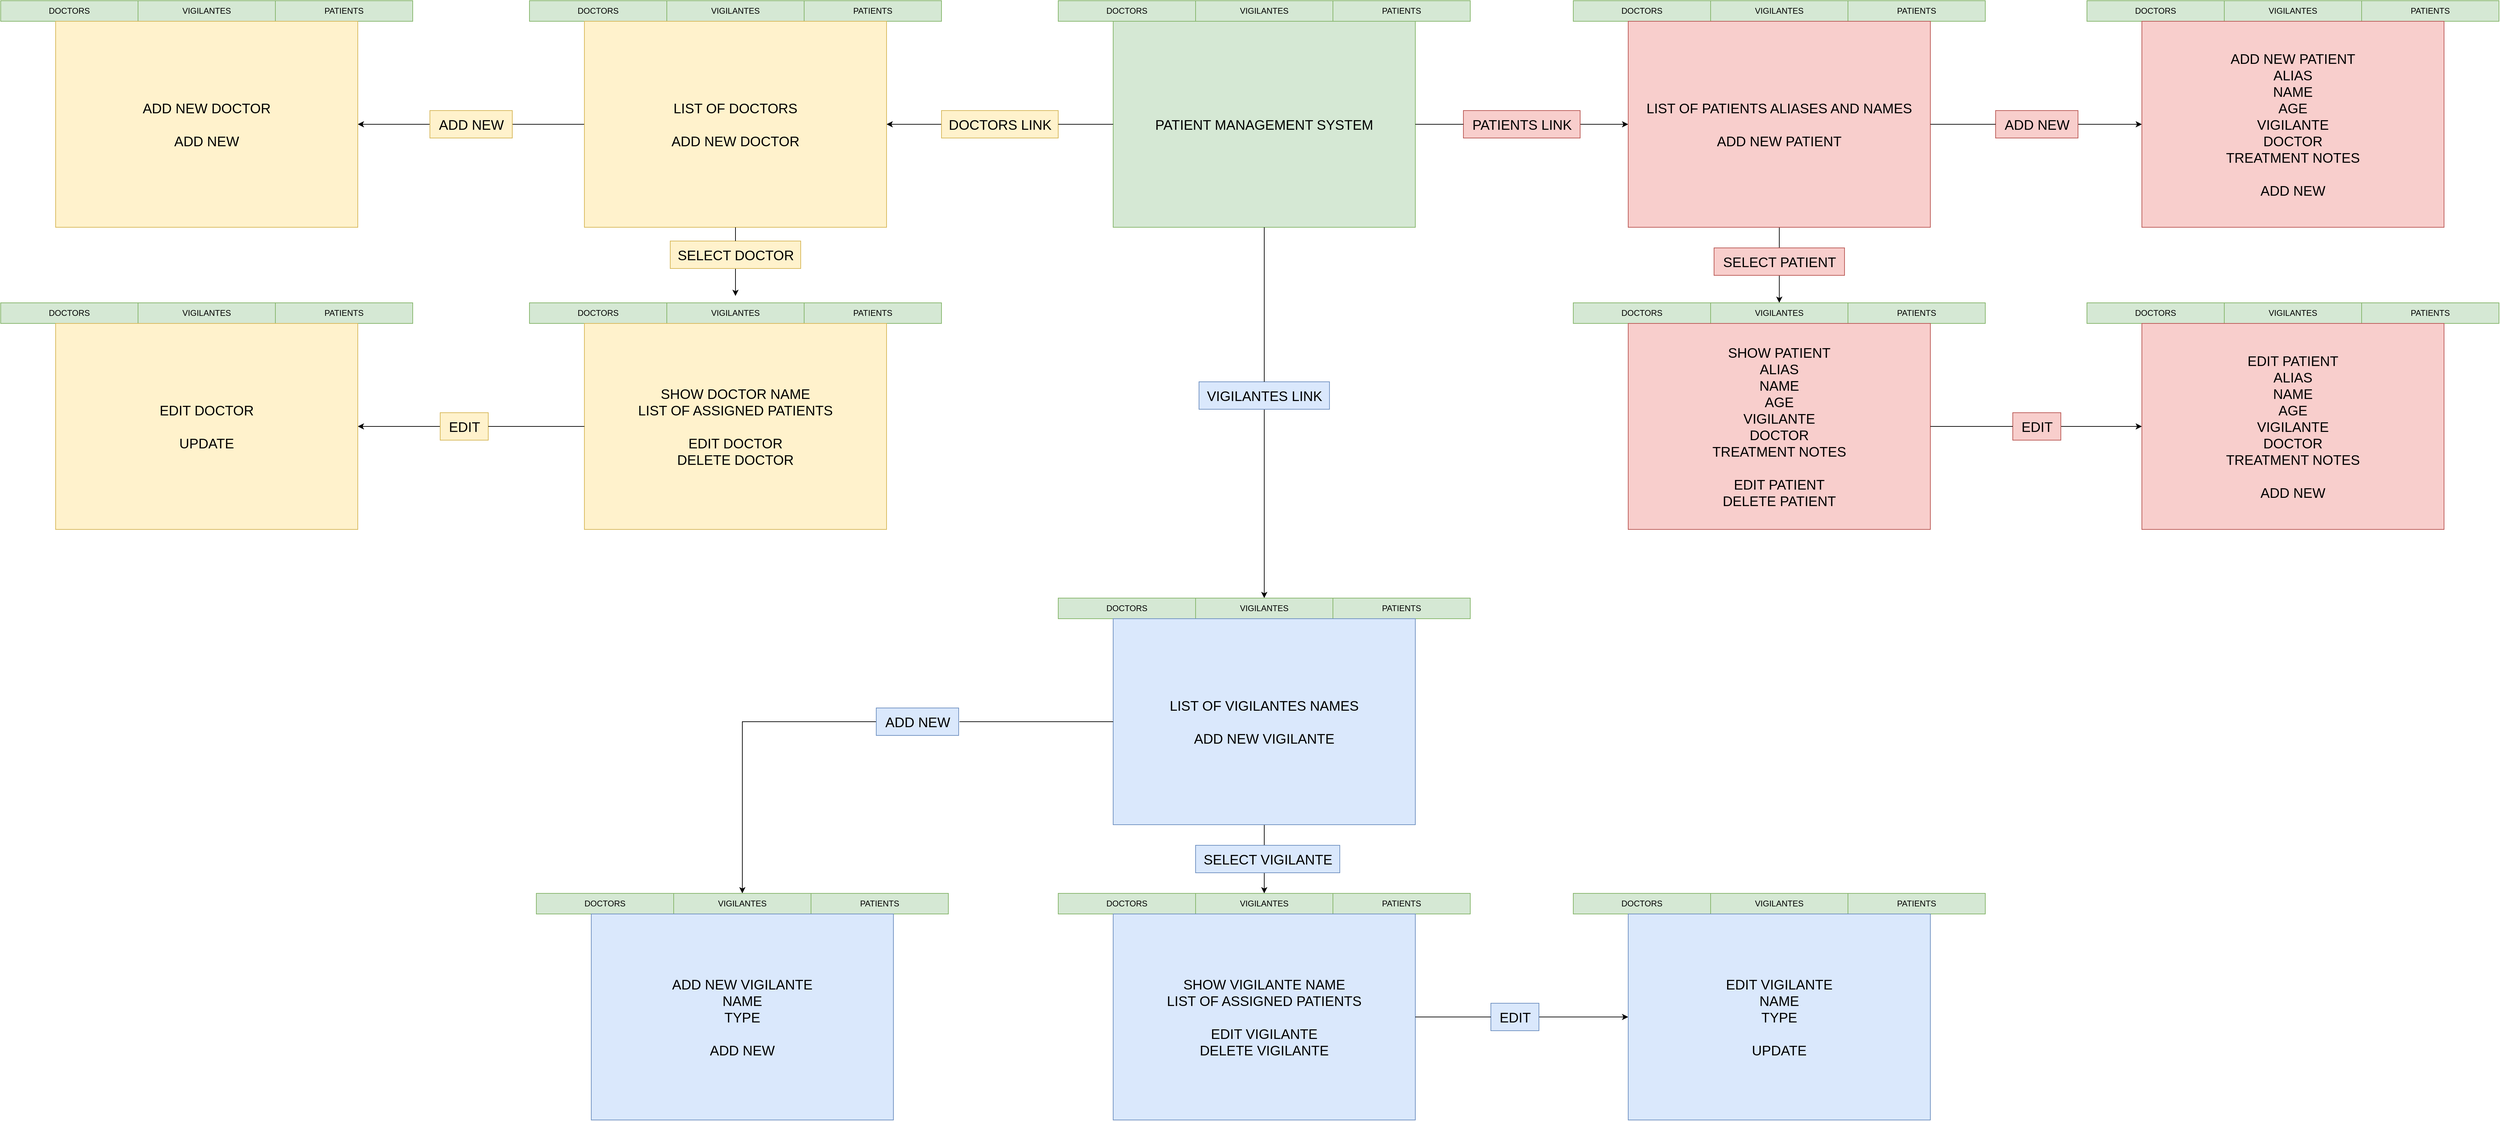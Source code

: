<mxfile version="20.7.4" type="github">
  <diagram id="yAcLhanDVdrnNnhjpeA5" name="Page-1">
    <mxGraphModel dx="4830" dy="1800" grid="1" gridSize="10" guides="1" tooltips="1" connect="1" arrows="1" fold="1" page="1" pageScale="1" pageWidth="827" pageHeight="1169" math="0" shadow="0">
      <root>
        <mxCell id="0" />
        <mxCell id="1" parent="0" />
        <mxCell id="M96NEgAKH5dN4HArhEmM-1" value="DOCTORS" style="rounded=0;whiteSpace=wrap;html=1;fillColor=#d5e8d4;strokeColor=#82b366;" vertex="1" parent="1">
          <mxGeometry x="80" y="10" width="200" height="30" as="geometry" />
        </mxCell>
        <mxCell id="M96NEgAKH5dN4HArhEmM-2" value="VIGILANTES" style="rounded=0;whiteSpace=wrap;html=1;fillColor=#d5e8d4;strokeColor=#82b366;" vertex="1" parent="1">
          <mxGeometry x="280" y="10" width="200" height="30" as="geometry" />
        </mxCell>
        <mxCell id="M96NEgAKH5dN4HArhEmM-3" value="PATIENTS" style="rounded=0;whiteSpace=wrap;html=1;fillColor=#d5e8d4;strokeColor=#82b366;" vertex="1" parent="1">
          <mxGeometry x="480" y="10" width="200" height="30" as="geometry" />
        </mxCell>
        <mxCell id="M96NEgAKH5dN4HArhEmM-35" value="" style="edgeStyle=orthogonalEdgeStyle;rounded=0;orthogonalLoop=1;jettySize=auto;html=1;fontSize=20;startArrow=none;" edge="1" parent="1" source="M96NEgAKH5dN4HArhEmM-44" target="M96NEgAKH5dN4HArhEmM-32">
          <mxGeometry relative="1" as="geometry" />
        </mxCell>
        <mxCell id="M96NEgAKH5dN4HArhEmM-95" style="edgeStyle=orthogonalEdgeStyle;rounded=0;orthogonalLoop=1;jettySize=auto;html=1;fontSize=20;startArrow=none;" edge="1" parent="1" source="M96NEgAKH5dN4HArhEmM-42" target="M96NEgAKH5dN4HArhEmM-20">
          <mxGeometry relative="1" as="geometry" />
        </mxCell>
        <mxCell id="M96NEgAKH5dN4HArhEmM-97" style="edgeStyle=orthogonalEdgeStyle;rounded=0;orthogonalLoop=1;jettySize=auto;html=1;exitX=0;exitY=0.5;exitDx=0;exitDy=0;entryX=1;entryY=0.5;entryDx=0;entryDy=0;fontSize=20;startArrow=none;" edge="1" parent="1" source="M96NEgAKH5dN4HArhEmM-43" target="M96NEgAKH5dN4HArhEmM-10">
          <mxGeometry relative="1" as="geometry" />
        </mxCell>
        <mxCell id="M96NEgAKH5dN4HArhEmM-4" value="&lt;font style=&quot;font-size: 20px;&quot;&gt;PATIENT MANAGEMENT SYSTEM&lt;/font&gt;" style="rounded=0;whiteSpace=wrap;html=1;fillColor=#d5e8d4;strokeColor=#82b366;" vertex="1" parent="1">
          <mxGeometry x="160" y="40" width="440" height="300" as="geometry" />
        </mxCell>
        <mxCell id="M96NEgAKH5dN4HArhEmM-7" value="DOCTORS" style="rounded=0;whiteSpace=wrap;html=1;fillColor=#d5e8d4;strokeColor=#82b366;" vertex="1" parent="1">
          <mxGeometry x="-690" y="10" width="200" height="30" as="geometry" />
        </mxCell>
        <mxCell id="M96NEgAKH5dN4HArhEmM-8" value="VIGILANTES" style="rounded=0;whiteSpace=wrap;html=1;fillColor=#d5e8d4;strokeColor=#82b366;" vertex="1" parent="1">
          <mxGeometry x="-490" y="10" width="200" height="30" as="geometry" />
        </mxCell>
        <mxCell id="M96NEgAKH5dN4HArhEmM-9" value="PATIENTS" style="rounded=0;whiteSpace=wrap;html=1;fillColor=#d5e8d4;strokeColor=#82b366;" vertex="1" parent="1">
          <mxGeometry x="-290" y="10" width="200" height="30" as="geometry" />
        </mxCell>
        <mxCell id="M96NEgAKH5dN4HArhEmM-26" style="edgeStyle=orthogonalEdgeStyle;rounded=0;orthogonalLoop=1;jettySize=auto;html=1;fontSize=20;startArrow=none;" edge="1" parent="1" source="M96NEgAKH5dN4HArhEmM-45">
          <mxGeometry relative="1" as="geometry">
            <mxPoint x="-390" y="440" as="targetPoint" />
          </mxGeometry>
        </mxCell>
        <mxCell id="M96NEgAKH5dN4HArhEmM-48" style="edgeStyle=orthogonalEdgeStyle;rounded=0;orthogonalLoop=1;jettySize=auto;html=1;fontSize=20;entryX=1;entryY=0.5;entryDx=0;entryDy=0;" edge="1" parent="1" source="M96NEgAKH5dN4HArhEmM-10" target="M96NEgAKH5dN4HArhEmM-52">
          <mxGeometry relative="1" as="geometry">
            <mxPoint x="-740" y="190" as="targetPoint" />
          </mxGeometry>
        </mxCell>
        <mxCell id="M96NEgAKH5dN4HArhEmM-10" value="&lt;span style=&quot;font-size: 20px;&quot;&gt;LIST OF DOCTORS&lt;br&gt;&lt;br&gt;ADD NEW DOCTOR&lt;br&gt;&lt;/span&gt;" style="rounded=0;whiteSpace=wrap;html=1;fillColor=#fff2cc;strokeColor=#d6b656;" vertex="1" parent="1">
          <mxGeometry x="-610" y="40" width="440" height="300" as="geometry" />
        </mxCell>
        <mxCell id="M96NEgAKH5dN4HArhEmM-17" value="DOCTORS" style="rounded=0;whiteSpace=wrap;html=1;fillColor=#d5e8d4;strokeColor=#82b366;" vertex="1" parent="1">
          <mxGeometry x="830" y="10" width="200" height="30" as="geometry" />
        </mxCell>
        <mxCell id="M96NEgAKH5dN4HArhEmM-18" value="VIGILANTES" style="rounded=0;whiteSpace=wrap;html=1;fillColor=#d5e8d4;strokeColor=#82b366;" vertex="1" parent="1">
          <mxGeometry x="1030" y="10" width="200" height="30" as="geometry" />
        </mxCell>
        <mxCell id="M96NEgAKH5dN4HArhEmM-19" value="PATIENTS" style="rounded=0;whiteSpace=wrap;html=1;fillColor=#d5e8d4;strokeColor=#82b366;" vertex="1" parent="1">
          <mxGeometry x="1230" y="10" width="200" height="30" as="geometry" />
        </mxCell>
        <mxCell id="M96NEgAKH5dN4HArhEmM-21" style="edgeStyle=orthogonalEdgeStyle;rounded=0;orthogonalLoop=1;jettySize=auto;html=1;fontSize=20;" edge="1" parent="1" source="M96NEgAKH5dN4HArhEmM-20">
          <mxGeometry relative="1" as="geometry">
            <mxPoint x="1130.0" y="450" as="targetPoint" />
          </mxGeometry>
        </mxCell>
        <mxCell id="M96NEgAKH5dN4HArhEmM-58" style="edgeStyle=orthogonalEdgeStyle;rounded=0;orthogonalLoop=1;jettySize=auto;html=1;fontSize=20;entryX=0;entryY=0.5;entryDx=0;entryDy=0;startArrow=none;" edge="1" parent="1" source="M96NEgAKH5dN4HArhEmM-91" target="M96NEgAKH5dN4HArhEmM-62">
          <mxGeometry relative="1" as="geometry">
            <mxPoint x="1570" y="190" as="targetPoint" />
          </mxGeometry>
        </mxCell>
        <mxCell id="M96NEgAKH5dN4HArhEmM-20" value="&lt;font style=&quot;font-size: 20px;&quot;&gt;LIST OF PATIENTS ALIASES AND NAMES&lt;br&gt;&lt;br&gt;ADD NEW PATIENT&lt;br&gt;&lt;/font&gt;" style="rounded=0;whiteSpace=wrap;html=1;fillColor=#f8cecc;strokeColor=#b85450;" vertex="1" parent="1">
          <mxGeometry x="910" y="40" width="440" height="300" as="geometry" />
        </mxCell>
        <mxCell id="M96NEgAKH5dN4HArhEmM-22" value="DOCTORS" style="rounded=0;whiteSpace=wrap;html=1;fillColor=#d5e8d4;strokeColor=#82b366;" vertex="1" parent="1">
          <mxGeometry x="830" y="450" width="200" height="30" as="geometry" />
        </mxCell>
        <mxCell id="M96NEgAKH5dN4HArhEmM-23" value="VIGILANTES" style="rounded=0;whiteSpace=wrap;html=1;fillColor=#d5e8d4;strokeColor=#82b366;" vertex="1" parent="1">
          <mxGeometry x="1030" y="450" width="200" height="30" as="geometry" />
        </mxCell>
        <mxCell id="M96NEgAKH5dN4HArhEmM-24" value="PATIENTS" style="rounded=0;whiteSpace=wrap;html=1;fillColor=#d5e8d4;strokeColor=#82b366;" vertex="1" parent="1">
          <mxGeometry x="1230" y="450" width="200" height="30" as="geometry" />
        </mxCell>
        <mxCell id="M96NEgAKH5dN4HArhEmM-67" style="edgeStyle=orthogonalEdgeStyle;rounded=0;orthogonalLoop=1;jettySize=auto;html=1;entryX=0;entryY=0.5;entryDx=0;entryDy=0;fontSize=20;startArrow=none;" edge="1" parent="1" source="M96NEgAKH5dN4HArhEmM-93" target="M96NEgAKH5dN4HArhEmM-66">
          <mxGeometry relative="1" as="geometry" />
        </mxCell>
        <mxCell id="M96NEgAKH5dN4HArhEmM-25" value="&lt;font style=&quot;font-size: 20px;&quot;&gt;SHOW PATIENT&lt;br&gt;ALIAS&lt;br&gt;NAME&lt;br&gt;AGE&lt;br&gt;VIGILANTE&lt;br&gt;DOCTOR&lt;br&gt;TREATMENT NOTES&lt;br&gt;&lt;br&gt;EDIT PATIENT&lt;br&gt;DELETE PATIENT&lt;br&gt;&lt;/font&gt;" style="rounded=0;whiteSpace=wrap;html=1;fillColor=#f8cecc;strokeColor=#b85450;" vertex="1" parent="1">
          <mxGeometry x="910" y="480" width="440" height="300" as="geometry" />
        </mxCell>
        <mxCell id="M96NEgAKH5dN4HArhEmM-27" value="DOCTORS" style="rounded=0;whiteSpace=wrap;html=1;fillColor=#d5e8d4;strokeColor=#82b366;" vertex="1" parent="1">
          <mxGeometry x="-690" y="450" width="200" height="30" as="geometry" />
        </mxCell>
        <mxCell id="M96NEgAKH5dN4HArhEmM-28" value="VIGILANTES" style="rounded=0;whiteSpace=wrap;html=1;fillColor=#d5e8d4;strokeColor=#82b366;" vertex="1" parent="1">
          <mxGeometry x="-490" y="450" width="200" height="30" as="geometry" />
        </mxCell>
        <mxCell id="M96NEgAKH5dN4HArhEmM-29" value="PATIENTS" style="rounded=0;whiteSpace=wrap;html=1;fillColor=#d5e8d4;strokeColor=#82b366;" vertex="1" parent="1">
          <mxGeometry x="-290" y="450" width="200" height="30" as="geometry" />
        </mxCell>
        <mxCell id="M96NEgAKH5dN4HArhEmM-72" style="edgeStyle=orthogonalEdgeStyle;rounded=0;orthogonalLoop=1;jettySize=auto;html=1;entryX=1;entryY=0.5;entryDx=0;entryDy=0;fontSize=20;startArrow=none;" edge="1" parent="1" source="M96NEgAKH5dN4HArhEmM-85" target="M96NEgAKH5dN4HArhEmM-71">
          <mxGeometry relative="1" as="geometry" />
        </mxCell>
        <mxCell id="M96NEgAKH5dN4HArhEmM-30" value="&lt;font style=&quot;font-size: 20px;&quot;&gt;SHOW DOCTOR NAME&lt;br&gt;LIST OF ASSIGNED PATIENTS&lt;br&gt;&lt;br&gt;EDIT DOCTOR&lt;br&gt;DELETE DOCTOR&lt;br&gt;&lt;/font&gt;" style="rounded=0;whiteSpace=wrap;html=1;fillColor=#fff2cc;strokeColor=#d6b656;" vertex="1" parent="1">
          <mxGeometry x="-610" y="480" width="440" height="300" as="geometry" />
        </mxCell>
        <mxCell id="M96NEgAKH5dN4HArhEmM-31" value="DOCTORS" style="rounded=0;whiteSpace=wrap;html=1;fillColor=#d5e8d4;strokeColor=#82b366;" vertex="1" parent="1">
          <mxGeometry x="80" y="880" width="200" height="30" as="geometry" />
        </mxCell>
        <mxCell id="M96NEgAKH5dN4HArhEmM-32" value="VIGILANTES" style="rounded=0;whiteSpace=wrap;html=1;fillColor=#d5e8d4;strokeColor=#82b366;" vertex="1" parent="1">
          <mxGeometry x="280" y="880" width="200" height="30" as="geometry" />
        </mxCell>
        <mxCell id="M96NEgAKH5dN4HArhEmM-33" value="PATIENTS" style="rounded=0;whiteSpace=wrap;html=1;fillColor=#d5e8d4;strokeColor=#82b366;" vertex="1" parent="1">
          <mxGeometry x="480" y="880" width="200" height="30" as="geometry" />
        </mxCell>
        <mxCell id="M96NEgAKH5dN4HArhEmM-36" style="edgeStyle=orthogonalEdgeStyle;rounded=0;orthogonalLoop=1;jettySize=auto;html=1;fontSize=20;" edge="1" parent="1" source="M96NEgAKH5dN4HArhEmM-34">
          <mxGeometry relative="1" as="geometry">
            <mxPoint x="380.0" y="1310" as="targetPoint" />
          </mxGeometry>
        </mxCell>
        <mxCell id="M96NEgAKH5dN4HArhEmM-82" style="edgeStyle=orthogonalEdgeStyle;rounded=0;orthogonalLoop=1;jettySize=auto;html=1;entryX=0.5;entryY=0;entryDx=0;entryDy=0;fontSize=20;startArrow=none;" edge="1" parent="1" source="M96NEgAKH5dN4HArhEmM-87" target="M96NEgAKH5dN4HArhEmM-79">
          <mxGeometry relative="1" as="geometry" />
        </mxCell>
        <mxCell id="M96NEgAKH5dN4HArhEmM-34" value="&lt;font style=&quot;font-size: 20px;&quot;&gt;LIST OF VIGILANTES NAMES&lt;br&gt;&lt;br&gt;ADD NEW VIGILANTE&lt;br&gt;&lt;/font&gt;" style="rounded=0;whiteSpace=wrap;html=1;fillColor=#dae8fc;strokeColor=#6c8ebf;" vertex="1" parent="1">
          <mxGeometry x="160" y="910" width="440" height="300" as="geometry" />
        </mxCell>
        <mxCell id="M96NEgAKH5dN4HArhEmM-37" value="DOCTORS" style="rounded=0;whiteSpace=wrap;html=1;fillColor=#d5e8d4;strokeColor=#82b366;" vertex="1" parent="1">
          <mxGeometry x="80" y="1310" width="200" height="30" as="geometry" />
        </mxCell>
        <mxCell id="M96NEgAKH5dN4HArhEmM-38" value="VIGILANTES" style="rounded=0;whiteSpace=wrap;html=1;fillColor=#d5e8d4;strokeColor=#82b366;" vertex="1" parent="1">
          <mxGeometry x="280" y="1310" width="200" height="30" as="geometry" />
        </mxCell>
        <mxCell id="M96NEgAKH5dN4HArhEmM-39" value="PATIENTS" style="rounded=0;whiteSpace=wrap;html=1;fillColor=#d5e8d4;strokeColor=#82b366;" vertex="1" parent="1">
          <mxGeometry x="480" y="1310" width="200" height="30" as="geometry" />
        </mxCell>
        <mxCell id="M96NEgAKH5dN4HArhEmM-77" style="edgeStyle=orthogonalEdgeStyle;rounded=0;orthogonalLoop=1;jettySize=auto;html=1;entryX=0;entryY=0.5;entryDx=0;entryDy=0;fontSize=20;startArrow=none;" edge="1" parent="1" source="M96NEgAKH5dN4HArhEmM-89" target="M96NEgAKH5dN4HArhEmM-76">
          <mxGeometry relative="1" as="geometry" />
        </mxCell>
        <mxCell id="M96NEgAKH5dN4HArhEmM-40" value="&lt;font style=&quot;font-size: 20px;&quot;&gt;SHOW VIGILANTE NAME&lt;br&gt;LIST OF ASSIGNED PATIENTS&lt;br&gt;&lt;br&gt;EDIT VIGILANTE&lt;br&gt;DELETE VIGILANTE&lt;br&gt;&lt;/font&gt;" style="rounded=0;whiteSpace=wrap;html=1;fillColor=#dae8fc;strokeColor=#6c8ebf;" vertex="1" parent="1">
          <mxGeometry x="160" y="1340" width="440" height="300" as="geometry" />
        </mxCell>
        <mxCell id="M96NEgAKH5dN4HArhEmM-46" value="SELECT PATIENT" style="text;html=1;align=center;verticalAlign=middle;resizable=0;points=[];autosize=1;strokeColor=#b85450;fillColor=#f8cecc;fontSize=20;" vertex="1" parent="1">
          <mxGeometry x="1035" y="370" width="190" height="40" as="geometry" />
        </mxCell>
        <mxCell id="M96NEgAKH5dN4HArhEmM-47" value="SELECT VIGILANTE" style="text;html=1;align=center;verticalAlign=middle;resizable=0;points=[];autosize=1;strokeColor=#6c8ebf;fillColor=#dae8fc;fontSize=20;" vertex="1" parent="1">
          <mxGeometry x="280" y="1240" width="210" height="40" as="geometry" />
        </mxCell>
        <mxCell id="M96NEgAKH5dN4HArhEmM-49" value="DOCTORS" style="rounded=0;whiteSpace=wrap;html=1;fillColor=#d5e8d4;strokeColor=#82b366;" vertex="1" parent="1">
          <mxGeometry x="-1460" y="10" width="200" height="30" as="geometry" />
        </mxCell>
        <mxCell id="M96NEgAKH5dN4HArhEmM-50" value="VIGILANTES" style="rounded=0;whiteSpace=wrap;html=1;fillColor=#d5e8d4;strokeColor=#82b366;" vertex="1" parent="1">
          <mxGeometry x="-1260" y="10" width="200" height="30" as="geometry" />
        </mxCell>
        <mxCell id="M96NEgAKH5dN4HArhEmM-51" value="PATIENTS" style="rounded=0;whiteSpace=wrap;html=1;fillColor=#d5e8d4;strokeColor=#82b366;" vertex="1" parent="1">
          <mxGeometry x="-1060" y="10" width="200" height="30" as="geometry" />
        </mxCell>
        <mxCell id="M96NEgAKH5dN4HArhEmM-52" value="&lt;font style=&quot;font-size: 20px;&quot;&gt;ADD NEW DOCTOR&lt;br&gt;&lt;br&gt;ADD NEW&lt;br&gt;&lt;/font&gt;" style="rounded=0;whiteSpace=wrap;html=1;fillColor=#fff2cc;strokeColor=#d6b656;" vertex="1" parent="1">
          <mxGeometry x="-1380" y="40" width="440" height="300" as="geometry" />
        </mxCell>
        <mxCell id="M96NEgAKH5dN4HArhEmM-59" value="DOCTORS" style="rounded=0;whiteSpace=wrap;html=1;fillColor=#d5e8d4;strokeColor=#82b366;" vertex="1" parent="1">
          <mxGeometry x="1578" y="10" width="200" height="30" as="geometry" />
        </mxCell>
        <mxCell id="M96NEgAKH5dN4HArhEmM-60" value="VIGILANTES" style="rounded=0;whiteSpace=wrap;html=1;fillColor=#d5e8d4;strokeColor=#82b366;" vertex="1" parent="1">
          <mxGeometry x="1778" y="10" width="200" height="30" as="geometry" />
        </mxCell>
        <mxCell id="M96NEgAKH5dN4HArhEmM-61" value="PATIENTS" style="rounded=0;whiteSpace=wrap;html=1;fillColor=#d5e8d4;strokeColor=#82b366;" vertex="1" parent="1">
          <mxGeometry x="1978" y="10" width="200" height="30" as="geometry" />
        </mxCell>
        <mxCell id="M96NEgAKH5dN4HArhEmM-62" value="&lt;font style=&quot;font-size: 20px;&quot;&gt;ADD NEW PATIENT&lt;br&gt;ALIAS&lt;br&gt;NAME&lt;br&gt;AGE&lt;br&gt;VIGILANTE&lt;br&gt;DOCTOR&lt;br&gt;TREATMENT NOTES&lt;br&gt;&lt;br&gt;ADD NEW&lt;br&gt;&lt;/font&gt;" style="rounded=0;whiteSpace=wrap;html=1;fillColor=#f8cecc;strokeColor=#b85450;" vertex="1" parent="1">
          <mxGeometry x="1658" y="40" width="440" height="300" as="geometry" />
        </mxCell>
        <mxCell id="M96NEgAKH5dN4HArhEmM-63" value="DOCTORS" style="rounded=0;whiteSpace=wrap;html=1;fillColor=#d5e8d4;strokeColor=#82b366;" vertex="1" parent="1">
          <mxGeometry x="1578" y="450" width="200" height="30" as="geometry" />
        </mxCell>
        <mxCell id="M96NEgAKH5dN4HArhEmM-64" value="VIGILANTES" style="rounded=0;whiteSpace=wrap;html=1;fillColor=#d5e8d4;strokeColor=#82b366;" vertex="1" parent="1">
          <mxGeometry x="1778" y="450" width="200" height="30" as="geometry" />
        </mxCell>
        <mxCell id="M96NEgAKH5dN4HArhEmM-65" value="PATIENTS" style="rounded=0;whiteSpace=wrap;html=1;fillColor=#d5e8d4;strokeColor=#82b366;" vertex="1" parent="1">
          <mxGeometry x="1978" y="450" width="200" height="30" as="geometry" />
        </mxCell>
        <mxCell id="M96NEgAKH5dN4HArhEmM-66" value="&lt;font style=&quot;font-size: 20px;&quot;&gt;EDIT PATIENT&lt;br&gt;ALIAS&lt;br&gt;NAME&lt;br&gt;AGE&lt;br&gt;VIGILANTE&lt;br&gt;DOCTOR&lt;br&gt;TREATMENT NOTES&lt;br&gt;&lt;br&gt;ADD NEW&lt;br&gt;&lt;/font&gt;" style="rounded=0;whiteSpace=wrap;html=1;fillColor=#f8cecc;strokeColor=#b85450;" vertex="1" parent="1">
          <mxGeometry x="1658" y="480" width="440" height="300" as="geometry" />
        </mxCell>
        <mxCell id="M96NEgAKH5dN4HArhEmM-68" value="DOCTORS" style="rounded=0;whiteSpace=wrap;html=1;fillColor=#d5e8d4;strokeColor=#82b366;" vertex="1" parent="1">
          <mxGeometry x="-1460" y="450" width="200" height="30" as="geometry" />
        </mxCell>
        <mxCell id="M96NEgAKH5dN4HArhEmM-69" value="VIGILANTES" style="rounded=0;whiteSpace=wrap;html=1;fillColor=#d5e8d4;strokeColor=#82b366;" vertex="1" parent="1">
          <mxGeometry x="-1260" y="450" width="200" height="30" as="geometry" />
        </mxCell>
        <mxCell id="M96NEgAKH5dN4HArhEmM-70" value="PATIENTS" style="rounded=0;whiteSpace=wrap;html=1;fillColor=#d5e8d4;strokeColor=#82b366;" vertex="1" parent="1">
          <mxGeometry x="-1060" y="450" width="200" height="30" as="geometry" />
        </mxCell>
        <mxCell id="M96NEgAKH5dN4HArhEmM-71" value="&lt;font style=&quot;font-size: 20px;&quot;&gt;EDIT DOCTOR&lt;br&gt;&lt;br&gt;UPDATE&lt;br&gt;&lt;/font&gt;" style="rounded=0;whiteSpace=wrap;html=1;fillColor=#fff2cc;strokeColor=#d6b656;" vertex="1" parent="1">
          <mxGeometry x="-1380" y="480" width="440" height="300" as="geometry" />
        </mxCell>
        <mxCell id="M96NEgAKH5dN4HArhEmM-73" value="DOCTORS" style="rounded=0;whiteSpace=wrap;html=1;fillColor=#d5e8d4;strokeColor=#82b366;" vertex="1" parent="1">
          <mxGeometry x="830" y="1310" width="200" height="30" as="geometry" />
        </mxCell>
        <mxCell id="M96NEgAKH5dN4HArhEmM-74" value="VIGILANTES" style="rounded=0;whiteSpace=wrap;html=1;fillColor=#d5e8d4;strokeColor=#82b366;" vertex="1" parent="1">
          <mxGeometry x="1030" y="1310" width="200" height="30" as="geometry" />
        </mxCell>
        <mxCell id="M96NEgAKH5dN4HArhEmM-75" value="PATIENTS" style="rounded=0;whiteSpace=wrap;html=1;fillColor=#d5e8d4;strokeColor=#82b366;" vertex="1" parent="1">
          <mxGeometry x="1230" y="1310" width="200" height="30" as="geometry" />
        </mxCell>
        <mxCell id="M96NEgAKH5dN4HArhEmM-76" value="&lt;font style=&quot;font-size: 20px;&quot;&gt;EDIT VIGILANTE&lt;br&gt;NAME&lt;br&gt;TYPE&lt;br&gt;&lt;br&gt;UPDATE&lt;br&gt;&lt;/font&gt;" style="rounded=0;whiteSpace=wrap;html=1;fillColor=#dae8fc;strokeColor=#6c8ebf;" vertex="1" parent="1">
          <mxGeometry x="910" y="1340" width="440" height="300" as="geometry" />
        </mxCell>
        <mxCell id="M96NEgAKH5dN4HArhEmM-78" value="DOCTORS" style="rounded=0;whiteSpace=wrap;html=1;fillColor=#d5e8d4;strokeColor=#82b366;" vertex="1" parent="1">
          <mxGeometry x="-680" y="1310" width="200" height="30" as="geometry" />
        </mxCell>
        <mxCell id="M96NEgAKH5dN4HArhEmM-79" value="VIGILANTES" style="rounded=0;whiteSpace=wrap;html=1;fillColor=#d5e8d4;strokeColor=#82b366;" vertex="1" parent="1">
          <mxGeometry x="-480" y="1310" width="200" height="30" as="geometry" />
        </mxCell>
        <mxCell id="M96NEgAKH5dN4HArhEmM-80" value="PATIENTS" style="rounded=0;whiteSpace=wrap;html=1;fillColor=#d5e8d4;strokeColor=#82b366;" vertex="1" parent="1">
          <mxGeometry x="-280" y="1310" width="200" height="30" as="geometry" />
        </mxCell>
        <mxCell id="M96NEgAKH5dN4HArhEmM-81" value="&lt;font style=&quot;font-size: 20px;&quot;&gt;ADD NEW VIGILANTE&lt;br&gt;NAME&lt;br&gt;TYPE&lt;br&gt;&lt;br&gt;ADD NEW&lt;br&gt;&lt;/font&gt;" style="rounded=0;whiteSpace=wrap;html=1;fillColor=#dae8fc;strokeColor=#6c8ebf;" vertex="1" parent="1">
          <mxGeometry x="-600" y="1340" width="440" height="300" as="geometry" />
        </mxCell>
        <mxCell id="M96NEgAKH5dN4HArhEmM-44" value="VIGILANTES LINK" style="text;html=1;align=center;verticalAlign=middle;resizable=0;points=[];autosize=1;strokeColor=#6c8ebf;fillColor=#dae8fc;fontSize=20;" vertex="1" parent="1">
          <mxGeometry x="285" y="565" width="190" height="40" as="geometry" />
        </mxCell>
        <mxCell id="M96NEgAKH5dN4HArhEmM-83" value="" style="edgeStyle=orthogonalEdgeStyle;rounded=0;orthogonalLoop=1;jettySize=auto;html=1;fontSize=20;endArrow=none;" edge="1" parent="1" source="M96NEgAKH5dN4HArhEmM-4" target="M96NEgAKH5dN4HArhEmM-44">
          <mxGeometry relative="1" as="geometry">
            <mxPoint x="380" y="340" as="sourcePoint" />
            <mxPoint x="380" y="880" as="targetPoint" />
          </mxGeometry>
        </mxCell>
        <mxCell id="M96NEgAKH5dN4HArhEmM-84" value="ADD NEW" style="text;html=1;align=center;verticalAlign=middle;resizable=0;points=[];autosize=1;strokeColor=#d6b656;fillColor=#fff2cc;fontSize=20;" vertex="1" parent="1">
          <mxGeometry x="-835" y="170" width="120" height="40" as="geometry" />
        </mxCell>
        <mxCell id="M96NEgAKH5dN4HArhEmM-85" value="EDIT" style="text;html=1;align=center;verticalAlign=middle;resizable=0;points=[];autosize=1;strokeColor=#d6b656;fillColor=#fff2cc;fontSize=20;" vertex="1" parent="1">
          <mxGeometry x="-820" y="610" width="70" height="40" as="geometry" />
        </mxCell>
        <mxCell id="M96NEgAKH5dN4HArhEmM-86" value="" style="edgeStyle=orthogonalEdgeStyle;rounded=0;orthogonalLoop=1;jettySize=auto;html=1;entryX=1;entryY=0.5;entryDx=0;entryDy=0;fontSize=20;endArrow=none;" edge="1" parent="1" source="M96NEgAKH5dN4HArhEmM-30" target="M96NEgAKH5dN4HArhEmM-85">
          <mxGeometry relative="1" as="geometry">
            <mxPoint x="-610" y="630" as="sourcePoint" />
            <mxPoint x="-940" y="630" as="targetPoint" />
          </mxGeometry>
        </mxCell>
        <mxCell id="M96NEgAKH5dN4HArhEmM-87" value="ADD NEW" style="text;html=1;align=center;verticalAlign=middle;resizable=0;points=[];autosize=1;strokeColor=#6c8ebf;fillColor=#dae8fc;fontSize=20;" vertex="1" parent="1">
          <mxGeometry x="-185" y="1040" width="120" height="40" as="geometry" />
        </mxCell>
        <mxCell id="M96NEgAKH5dN4HArhEmM-88" value="" style="edgeStyle=orthogonalEdgeStyle;rounded=0;orthogonalLoop=1;jettySize=auto;html=1;entryX=1.01;entryY=0.5;entryDx=0;entryDy=0;fontSize=20;endArrow=none;entryPerimeter=0;" edge="1" parent="1" source="M96NEgAKH5dN4HArhEmM-34" target="M96NEgAKH5dN4HArhEmM-87">
          <mxGeometry relative="1" as="geometry">
            <mxPoint x="160" y="1060" as="sourcePoint" />
            <mxPoint x="-380" y="1310" as="targetPoint" />
          </mxGeometry>
        </mxCell>
        <mxCell id="M96NEgAKH5dN4HArhEmM-89" value="EDIT" style="text;html=1;align=center;verticalAlign=middle;resizable=0;points=[];autosize=1;strokeColor=#6c8ebf;fillColor=#dae8fc;fontSize=20;" vertex="1" parent="1">
          <mxGeometry x="710" y="1470" width="70" height="40" as="geometry" />
        </mxCell>
        <mxCell id="M96NEgAKH5dN4HArhEmM-90" value="" style="edgeStyle=orthogonalEdgeStyle;rounded=0;orthogonalLoop=1;jettySize=auto;html=1;entryX=0;entryY=0.5;entryDx=0;entryDy=0;fontSize=20;endArrow=none;" edge="1" parent="1" source="M96NEgAKH5dN4HArhEmM-40" target="M96NEgAKH5dN4HArhEmM-89">
          <mxGeometry relative="1" as="geometry">
            <mxPoint x="600" y="1490" as="sourcePoint" />
            <mxPoint x="910" y="1490" as="targetPoint" />
          </mxGeometry>
        </mxCell>
        <mxCell id="M96NEgAKH5dN4HArhEmM-91" value="ADD NEW" style="text;html=1;align=center;verticalAlign=middle;resizable=0;points=[];autosize=1;strokeColor=#b85450;fillColor=#f8cecc;fontSize=20;" vertex="1" parent="1">
          <mxGeometry x="1445" y="170" width="120" height="40" as="geometry" />
        </mxCell>
        <mxCell id="M96NEgAKH5dN4HArhEmM-92" value="" style="edgeStyle=orthogonalEdgeStyle;rounded=0;orthogonalLoop=1;jettySize=auto;html=1;fontSize=20;entryX=0;entryY=0.5;entryDx=0;entryDy=0;endArrow=none;" edge="1" parent="1" source="M96NEgAKH5dN4HArhEmM-20" target="M96NEgAKH5dN4HArhEmM-91">
          <mxGeometry relative="1" as="geometry">
            <mxPoint x="1658" y="190" as="targetPoint" />
            <mxPoint x="1350" y="190" as="sourcePoint" />
          </mxGeometry>
        </mxCell>
        <mxCell id="M96NEgAKH5dN4HArhEmM-93" value="EDIT" style="text;html=1;align=center;verticalAlign=middle;resizable=0;points=[];autosize=1;strokeColor=#b85450;fillColor=#f8cecc;fontSize=20;" vertex="1" parent="1">
          <mxGeometry x="1470" y="610" width="70" height="40" as="geometry" />
        </mxCell>
        <mxCell id="M96NEgAKH5dN4HArhEmM-94" value="" style="edgeStyle=orthogonalEdgeStyle;rounded=0;orthogonalLoop=1;jettySize=auto;html=1;entryX=0;entryY=0.5;entryDx=0;entryDy=0;fontSize=20;endArrow=none;" edge="1" parent="1" source="M96NEgAKH5dN4HArhEmM-25" target="M96NEgAKH5dN4HArhEmM-93">
          <mxGeometry relative="1" as="geometry">
            <mxPoint x="1350" y="630" as="sourcePoint" />
            <mxPoint x="1658" y="630" as="targetPoint" />
          </mxGeometry>
        </mxCell>
        <mxCell id="M96NEgAKH5dN4HArhEmM-42" value="PATIENTS LINK" style="text;html=1;align=center;verticalAlign=middle;resizable=0;points=[];autosize=1;strokeColor=#b85450;fillColor=#f8cecc;fontSize=20;" vertex="1" parent="1">
          <mxGeometry x="670" y="170" width="170" height="40" as="geometry" />
        </mxCell>
        <mxCell id="M96NEgAKH5dN4HArhEmM-96" value="" style="edgeStyle=orthogonalEdgeStyle;rounded=0;orthogonalLoop=1;jettySize=auto;html=1;fontSize=20;endArrow=none;" edge="1" parent="1" source="M96NEgAKH5dN4HArhEmM-4" target="M96NEgAKH5dN4HArhEmM-42">
          <mxGeometry relative="1" as="geometry">
            <mxPoint x="600" y="190" as="sourcePoint" />
            <mxPoint x="910" y="190" as="targetPoint" />
          </mxGeometry>
        </mxCell>
        <mxCell id="M96NEgAKH5dN4HArhEmM-43" value="DOCTORS LINK" style="text;html=1;align=center;verticalAlign=middle;resizable=0;points=[];autosize=1;strokeColor=#d6b656;fillColor=#fff2cc;fontSize=20;" vertex="1" parent="1">
          <mxGeometry x="-90" y="170" width="170" height="40" as="geometry" />
        </mxCell>
        <mxCell id="M96NEgAKH5dN4HArhEmM-98" value="" style="edgeStyle=orthogonalEdgeStyle;rounded=0;orthogonalLoop=1;jettySize=auto;html=1;exitX=0;exitY=0.5;exitDx=0;exitDy=0;entryX=1;entryY=0.5;entryDx=0;entryDy=0;fontSize=20;endArrow=none;" edge="1" parent="1" source="M96NEgAKH5dN4HArhEmM-4" target="M96NEgAKH5dN4HArhEmM-43">
          <mxGeometry relative="1" as="geometry">
            <mxPoint x="160" y="190" as="sourcePoint" />
            <mxPoint x="-170" y="190" as="targetPoint" />
          </mxGeometry>
        </mxCell>
        <mxCell id="M96NEgAKH5dN4HArhEmM-45" value="SELECT DOCTOR" style="text;html=1;align=center;verticalAlign=middle;resizable=0;points=[];autosize=1;strokeColor=#d6b656;fillColor=#fff2cc;fontSize=20;" vertex="1" parent="1">
          <mxGeometry x="-485" y="360" width="190" height="40" as="geometry" />
        </mxCell>
        <mxCell id="M96NEgAKH5dN4HArhEmM-99" value="" style="edgeStyle=orthogonalEdgeStyle;rounded=0;orthogonalLoop=1;jettySize=auto;html=1;fontSize=20;endArrow=none;" edge="1" parent="1" source="M96NEgAKH5dN4HArhEmM-10" target="M96NEgAKH5dN4HArhEmM-45">
          <mxGeometry relative="1" as="geometry">
            <mxPoint x="-390" y="440" as="targetPoint" />
            <mxPoint x="-390" y="340" as="sourcePoint" />
          </mxGeometry>
        </mxCell>
      </root>
    </mxGraphModel>
  </diagram>
</mxfile>
